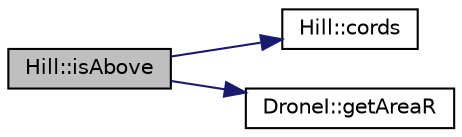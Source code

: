 digraph "Hill::isAbove"
{
 // LATEX_PDF_SIZE
  edge [fontname="Helvetica",fontsize="10",labelfontname="Helvetica",labelfontsize="10"];
  node [fontname="Helvetica",fontsize="10",shape=record];
  rankdir="LR";
  Node1 [label="Hill::isAbove",height=0.2,width=0.4,color="black", fillcolor="grey75", style="filled", fontcolor="black",tooltip="Wirtualna metoda informująca czy obiekt znajduje się nad innym obiektem."];
  Node1 -> Node2 [color="midnightblue",fontsize="10",style="solid",fontname="Helvetica"];
  Node2 [label="Hill::cords",height=0.2,width=0.4,color="black", fillcolor="white", style="filled",URL="$class_hill.html#ab0e9af41bc3a7f415dfed7ae79a8ad84",tooltip="Wirtualna metoda zwracająca położenie obiektu w przestrzeni."];
  Node1 -> Node3 [color="midnightblue",fontsize="10",style="solid",fontname="Helvetica"];
  Node3 [label="DroneI::getAreaR",height=0.2,width=0.4,color="black", fillcolor="white", style="filled",URL="$class_drone_i.html#a2ad11242769cbb6079c72de84d313230",tooltip="Gwirtualna metoda zwracająca promień drona."];
}
